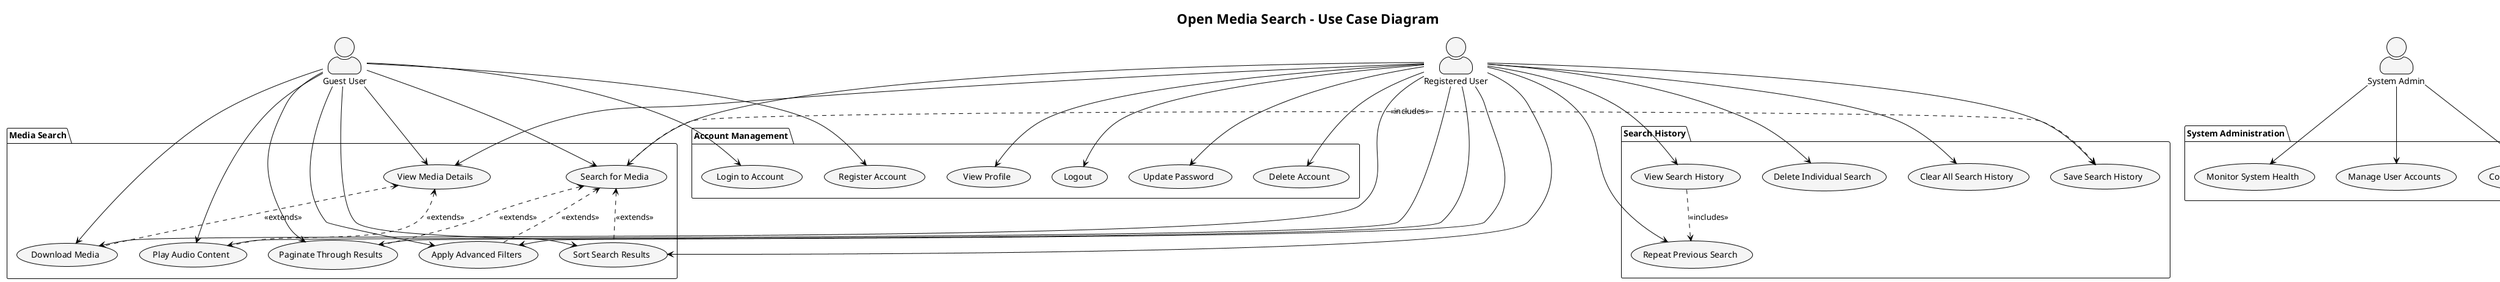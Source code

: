 @startuml Open Media Search Use Case Diagram

!theme plain
skinparam actorStyle awesome
skinparam usecaseArrowThickness 1.0
skinparam usecaseBorderThickness 1.0
skinparam actorBorderThickness 1.0
skinparam packageBorderThickness 1.0
skinparam usecaseBackgroundColor #f5f5f5
skinparam actorBackgroundColor #f5f5f5

title Open Media Search - Use Case Diagram

' Define actors
:Guest User: as Guest
:Registered User: as RegUser
:System Admin: as Admin

' Package for media search functionality
package "Media Search" {
  usecase "Search for Media" as UC1
  usecase "Apply Advanced Filters" as UC2
  usecase "View Media Details" as UC3
  usecase "Download Media" as UC4
  usecase "Play Audio Content" as UC5
  usecase "Sort Search Results" as UC6
  usecase "Paginate Through Results" as UC7
}

' Package for user account management
package "Account Management" {
  usecase "Register Account" as UC8
  usecase "Login to Account" as UC9
  usecase "Update Password" as UC10
  usecase "Delete Account" as UC11
  usecase "View Profile" as UC12
  usecase "Logout" as UC13
}

' Package for search history functionality
package "Search History" {
  usecase "Save Search History" as UC14
  usecase "View Search History" as UC15
  usecase "Delete Individual Search" as UC16
  usecase "Clear All Search History" as UC17
  usecase "Repeat Previous Search" as UC18
}

' Package for system administration
package "System Administration" {
  usecase "Monitor System Health" as UC19
  usecase "Manage User Accounts" as UC20
  usecase "Configure API Integration" as UC21
}

' Define relationships
' Guest user functionality
Guest --> UC1
Guest --> UC2
Guest --> UC3
Guest --> UC4
Guest --> UC5
Guest --> UC6
Guest --> UC7
Guest --> UC8
Guest --> UC9

' Registered user functionality
RegUser --> UC1
RegUser --> UC2
RegUser --> UC3
RegUser --> UC4
RegUser --> UC5
RegUser --> UC6
RegUser --> UC7
RegUser --> UC10
RegUser --> UC11
RegUser --> UC12
RegUser --> UC13
RegUser --> UC14
RegUser --> UC15
RegUser --> UC16
RegUser --> UC17
RegUser --> UC18

' Admin functionality
Admin --> UC19
Admin --> UC20
Admin --> UC21

' Define relationships between use cases
UC1 <.. UC2 : <<extends>>
UC1 <.. UC6 : <<extends>>
UC1 <.. UC7 : <<extends>>
UC3 <.. UC4 : <<extends>>
UC3 <.. UC5 : <<extends>>
UC14 <.. UC1 : <<includes>>
UC15 ..> UC18 : <<includes>>

@enduml
